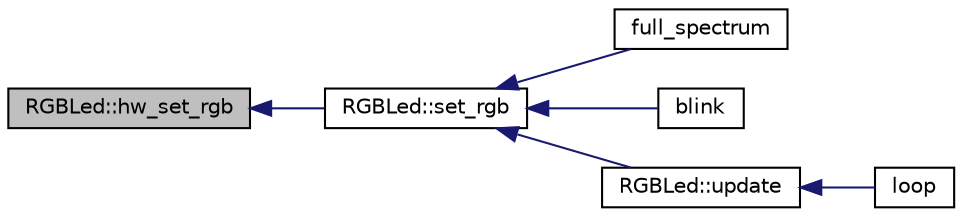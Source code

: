 digraph "RGBLed::hw_set_rgb"
{
 // INTERACTIVE_SVG=YES
  edge [fontname="Helvetica",fontsize="10",labelfontname="Helvetica",labelfontsize="10"];
  node [fontname="Helvetica",fontsize="10",shape=record];
  rankdir="LR";
  Node1 [label="RGBLed::hw_set_rgb",height=0.2,width=0.4,color="black", fillcolor="grey75", style="filled" fontcolor="black"];
  Node1 -> Node2 [dir="back",color="midnightblue",fontsize="10",style="solid",fontname="Helvetica"];
  Node2 [label="RGBLed::set_rgb",height=0.2,width=0.4,color="black", fillcolor="white", style="filled",URL="$classRGBLed.html#ac226b0a197dc8535b9a12fa43ac3eb57"];
  Node2 -> Node3 [dir="back",color="midnightblue",fontsize="10",style="solid",fontname="Helvetica"];
  Node3 [label="full_spectrum",height=0.2,width=0.4,color="black", fillcolor="white", style="filled",URL="$ToshibaLED__test_8pde.html#ad67671ab8984d9ed8e667c740735dd94"];
  Node2 -> Node4 [dir="back",color="midnightblue",fontsize="10",style="solid",fontname="Helvetica"];
  Node4 [label="blink",height=0.2,width=0.4,color="black", fillcolor="white", style="filled",URL="$ToshibaLED__test_8pde.html#a5664bd38fc668253a0152e6b319aafbb"];
  Node2 -> Node5 [dir="back",color="midnightblue",fontsize="10",style="solid",fontname="Helvetica"];
  Node5 [label="RGBLed::update",height=0.2,width=0.4,color="black", fillcolor="white", style="filled",URL="$classRGBLed.html#ab945365164159e3bce17c7fe88e83afc"];
  Node5 -> Node6 [dir="back",color="midnightblue",fontsize="10",style="solid",fontname="Helvetica"];
  Node6 [label="loop",height=0.2,width=0.4,color="black", fillcolor="white", style="filled",URL="$ToshibaLED__test_8pde.html#a0b33edabd7f1c4e4a0bf32c67269be2f"];
}
